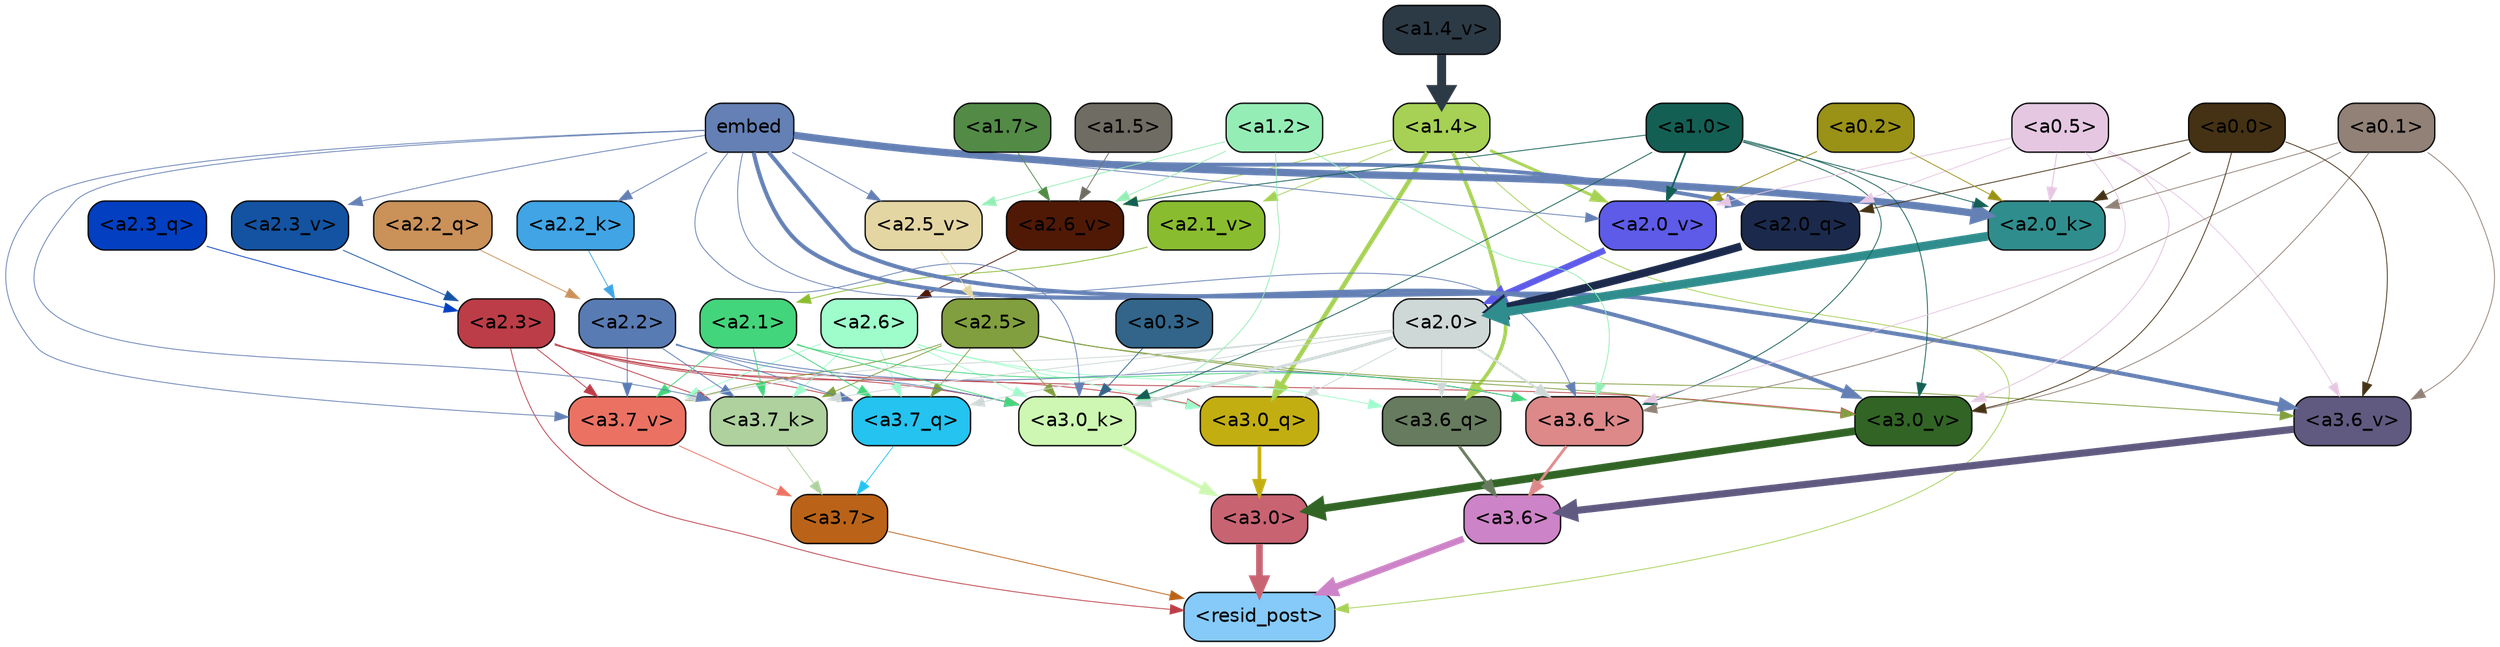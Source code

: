 strict digraph "" {
	graph [bgcolor=transparent,
		layout=dot,
		overlap=false,
		splines=true
	];
	"<a3.7>"	[color=black,
		fillcolor="#ba6318",
		fontname=Helvetica,
		shape=box,
		style="filled, rounded"];
	"<resid_post>"	[color=black,
		fillcolor="#85caf9",
		fontname=Helvetica,
		shape=box,
		style="filled, rounded"];
	"<a3.7>" -> "<resid_post>"	[color="#ba6318",
		penwidth=0.6];
	"<a3.6>"	[color=black,
		fillcolor="#cd83c7",
		fontname=Helvetica,
		shape=box,
		style="filled, rounded"];
	"<a3.6>" -> "<resid_post>"	[color="#cd83c7",
		penwidth=4.751612067222595];
	"<a3.0>"	[color=black,
		fillcolor="#c86372",
		fontname=Helvetica,
		shape=box,
		style="filled, rounded"];
	"<a3.0>" -> "<resid_post>"	[color="#c86372",
		penwidth=4.884142994880676];
	"<a2.3>"	[color=black,
		fillcolor="#bc3d47",
		fontname=Helvetica,
		shape=box,
		style="filled, rounded"];
	"<a2.3>" -> "<resid_post>"	[color="#bc3d47",
		penwidth=0.6];
	"<a3.7_q>"	[color=black,
		fillcolor="#24c3f0",
		fontname=Helvetica,
		shape=box,
		style="filled, rounded"];
	"<a2.3>" -> "<a3.7_q>"	[color="#bc3d47",
		penwidth=0.6];
	"<a3.0_q>"	[color=black,
		fillcolor="#c3ae12",
		fontname=Helvetica,
		shape=box,
		style="filled, rounded"];
	"<a2.3>" -> "<a3.0_q>"	[color="#bc3d47",
		penwidth=0.6];
	"<a3.7_k>"	[color=black,
		fillcolor="#aed19e",
		fontname=Helvetica,
		shape=box,
		style="filled, rounded"];
	"<a2.3>" -> "<a3.7_k>"	[color="#bc3d47",
		penwidth=0.6];
	"<a3.0_k>"	[color=black,
		fillcolor="#cdf7b2",
		fontname=Helvetica,
		shape=box,
		style="filled, rounded"];
	"<a2.3>" -> "<a3.0_k>"	[color="#bc3d47",
		penwidth=0.6];
	"<a3.7_v>"	[color=black,
		fillcolor="#eb7263",
		fontname=Helvetica,
		shape=box,
		style="filled, rounded"];
	"<a2.3>" -> "<a3.7_v>"	[color="#bc3d47",
		penwidth=0.6];
	"<a3.0_v>"	[color=black,
		fillcolor="#316425",
		fontname=Helvetica,
		shape=box,
		style="filled, rounded"];
	"<a2.3>" -> "<a3.0_v>"	[color="#bc3d47",
		penwidth=0.6];
	"<a1.4>"	[color=black,
		fillcolor="#a6d155",
		fontname=Helvetica,
		shape=box,
		style="filled, rounded"];
	"<a1.4>" -> "<resid_post>"	[color="#a6d155",
		penwidth=0.6];
	"<a3.6_q>"	[color=black,
		fillcolor="#677b5e",
		fontname=Helvetica,
		shape=box,
		style="filled, rounded"];
	"<a1.4>" -> "<a3.6_q>"	[color="#a6d155",
		penwidth=2.6469622254371643];
	"<a1.4>" -> "<a3.0_q>"	[color="#a6d155",
		penwidth=3.3040847778320312];
	"<a2.6_v>"	[color=black,
		fillcolor="#4f1906",
		fontname=Helvetica,
		shape=box,
		style="filled, rounded"];
	"<a1.4>" -> "<a2.6_v>"	[color="#a6d155",
		penwidth=0.6];
	"<a2.1_v>"	[color=black,
		fillcolor="#89bc2f",
		fontname=Helvetica,
		shape=box,
		style="filled, rounded"];
	"<a1.4>" -> "<a2.1_v>"	[color="#a6d155",
		penwidth=0.6];
	"<a2.0_v>"	[color=black,
		fillcolor="#5d5be8",
		fontname=Helvetica,
		shape=box,
		style="filled, rounded"];
	"<a1.4>" -> "<a2.0_v>"	[color="#a6d155",
		penwidth=2.1286070346832275];
	"<a3.7_q>" -> "<a3.7>"	[color="#24c3f0",
		penwidth=0.6];
	"<a3.6_q>" -> "<a3.6>"	[color="#677b5e",
		penwidth=2.091020345687866];
	"<a3.0_q>" -> "<a3.0>"	[color="#c3ae12",
		penwidth=2.7421876192092896];
	"<a3.7_k>" -> "<a3.7>"	[color="#aed19e",
		penwidth=0.6];
	"<a3.6_k>"	[color=black,
		fillcolor="#dd8889",
		fontname=Helvetica,
		shape=box,
		style="filled, rounded"];
	"<a3.6_k>" -> "<a3.6>"	[color="#dd8889",
		penwidth=2.048597991466522];
	"<a3.0_k>" -> "<a3.0>"	[color="#cdf7b2",
		penwidth=2.476402521133423];
	"<a3.7_v>" -> "<a3.7>"	[color="#eb7263",
		penwidth=0.6];
	"<a3.6_v>"	[color=black,
		fillcolor="#605980",
		fontname=Helvetica,
		shape=box,
		style="filled, rounded"];
	"<a3.6_v>" -> "<a3.6>"	[color="#605980",
		penwidth=5.2550448179244995];
	"<a3.0_v>" -> "<a3.0>"	[color="#316425",
		penwidth=5.652270674705505];
	"<a2.6>"	[color=black,
		fillcolor="#9efdcb",
		fontname=Helvetica,
		shape=box,
		style="filled, rounded"];
	"<a2.6>" -> "<a3.7_q>"	[color="#9efdcb",
		penwidth=0.6];
	"<a2.6>" -> "<a3.6_q>"	[color="#9efdcb",
		penwidth=0.6];
	"<a2.6>" -> "<a3.0_q>"	[color="#9efdcb",
		penwidth=0.6];
	"<a2.6>" -> "<a3.7_k>"	[color="#9efdcb",
		penwidth=0.6];
	"<a2.6>" -> "<a3.0_k>"	[color="#9efdcb",
		penwidth=0.6];
	"<a2.6>" -> "<a3.7_v>"	[color="#9efdcb",
		penwidth=0.6];
	"<a2.5>"	[color=black,
		fillcolor="#819f3e",
		fontname=Helvetica,
		shape=box,
		style="filled, rounded"];
	"<a2.5>" -> "<a3.7_q>"	[color="#819f3e",
		penwidth=0.6];
	"<a2.5>" -> "<a3.7_k>"	[color="#819f3e",
		penwidth=0.6];
	"<a2.5>" -> "<a3.0_k>"	[color="#819f3e",
		penwidth=0.6];
	"<a2.5>" -> "<a3.7_v>"	[color="#819f3e",
		penwidth=0.6];
	"<a2.5>" -> "<a3.6_v>"	[color="#819f3e",
		penwidth=0.6];
	"<a2.5>" -> "<a3.0_v>"	[color="#819f3e",
		penwidth=0.6];
	"<a2.2>"	[color=black,
		fillcolor="#597bb3",
		fontname=Helvetica,
		shape=box,
		style="filled, rounded"];
	"<a2.2>" -> "<a3.7_q>"	[color="#597bb3",
		penwidth=0.6];
	"<a2.2>" -> "<a3.7_k>"	[color="#597bb3",
		penwidth=0.6];
	"<a2.2>" -> "<a3.6_k>"	[color="#597bb3",
		penwidth=0.6];
	"<a2.2>" -> "<a3.0_k>"	[color="#597bb3",
		penwidth=0.6];
	"<a2.2>" -> "<a3.7_v>"	[color="#597bb3",
		penwidth=0.6];
	"<a2.1>"	[color=black,
		fillcolor="#43d57b",
		fontname=Helvetica,
		shape=box,
		style="filled, rounded"];
	"<a2.1>" -> "<a3.7_q>"	[color="#43d57b",
		penwidth=0.6];
	"<a2.1>" -> "<a3.7_k>"	[color="#43d57b",
		penwidth=0.6];
	"<a2.1>" -> "<a3.6_k>"	[color="#43d57b",
		penwidth=0.6];
	"<a2.1>" -> "<a3.0_k>"	[color="#43d57b",
		penwidth=0.6];
	"<a2.1>" -> "<a3.7_v>"	[color="#43d57b",
		penwidth=0.6];
	"<a2.0>"	[color=black,
		fillcolor="#ced8d7",
		fontname=Helvetica,
		shape=box,
		style="filled, rounded"];
	"<a2.0>" -> "<a3.7_q>"	[color="#ced8d7",
		penwidth=0.6];
	"<a2.0>" -> "<a3.6_q>"	[color="#ced8d7",
		penwidth=0.6];
	"<a2.0>" -> "<a3.0_q>"	[color="#ced8d7",
		penwidth=0.6];
	"<a2.0>" -> "<a3.7_k>"	[color="#ced8d7",
		penwidth=0.6];
	"<a2.0>" -> "<a3.6_k>"	[color="#ced8d7",
		penwidth=1.4757367372512817];
	"<a2.0>" -> "<a3.0_k>"	[color="#ced8d7",
		penwidth=2.2137351036071777];
	"<a2.0>" -> "<a3.7_v>"	[color="#ced8d7",
		penwidth=0.6];
	embed	[color=black,
		fillcolor="#6480b4",
		fontname=Helvetica,
		shape=box,
		style="filled, rounded"];
	embed -> "<a3.7_k>"	[color="#6480b4",
		penwidth=0.6];
	embed -> "<a3.6_k>"	[color="#6480b4",
		penwidth=0.6];
	embed -> "<a3.0_k>"	[color="#6480b4",
		penwidth=0.6];
	embed -> "<a3.7_v>"	[color="#6480b4",
		penwidth=0.6];
	embed -> "<a3.6_v>"	[color="#6480b4",
		penwidth=2.9582033157348633];
	embed -> "<a3.0_v>"	[color="#6480b4",
		penwidth=2.972973108291626];
	"<a2.0_q>"	[color=black,
		fillcolor="#1b2a4c",
		fontname=Helvetica,
		shape=box,
		style="filled, rounded"];
	embed -> "<a2.0_q>"	[color="#6480b4",
		penwidth=2.7699792869389057];
	"<a2.2_k>"	[color=black,
		fillcolor="#40a4e5",
		fontname=Helvetica,
		shape=box,
		style="filled, rounded"];
	embed -> "<a2.2_k>"	[color="#6480b4",
		penwidth=0.6];
	"<a2.0_k>"	[color=black,
		fillcolor="#308d8d",
		fontname=Helvetica,
		shape=box,
		style="filled, rounded"];
	embed -> "<a2.0_k>"	[color="#6480b4",
		penwidth=5.362775564193726];
	"<a2.5_v>"	[color=black,
		fillcolor="#e4d6a3",
		fontname=Helvetica,
		shape=box,
		style="filled, rounded"];
	embed -> "<a2.5_v>"	[color="#6480b4",
		penwidth=0.6];
	"<a2.3_v>"	[color=black,
		fillcolor="#1353a2",
		fontname=Helvetica,
		shape=box,
		style="filled, rounded"];
	embed -> "<a2.3_v>"	[color="#6480b4",
		penwidth=0.6];
	embed -> "<a2.0_v>"	[color="#6480b4",
		penwidth=0.6];
	"<a1.2>"	[color=black,
		fillcolor="#95edb6",
		fontname=Helvetica,
		shape=box,
		style="filled, rounded"];
	"<a1.2>" -> "<a3.6_k>"	[color="#95edb6",
		penwidth=0.6];
	"<a1.2>" -> "<a3.0_k>"	[color="#95edb6",
		penwidth=0.6];
	"<a1.2>" -> "<a2.6_v>"	[color="#95edb6",
		penwidth=0.6];
	"<a1.2>" -> "<a2.5_v>"	[color="#95edb6",
		penwidth=0.6];
	"<a1.0>"	[color=black,
		fillcolor="#145f54",
		fontname=Helvetica,
		shape=box,
		style="filled, rounded"];
	"<a1.0>" -> "<a3.6_k>"	[color="#145f54",
		penwidth=0.6];
	"<a1.0>" -> "<a3.0_k>"	[color="#145f54",
		penwidth=0.6];
	"<a1.0>" -> "<a3.0_v>"	[color="#145f54",
		penwidth=0.6];
	"<a1.0>" -> "<a2.0_k>"	[color="#145f54",
		penwidth=0.6];
	"<a1.0>" -> "<a2.6_v>"	[color="#145f54",
		penwidth=0.6];
	"<a1.0>" -> "<a2.0_v>"	[color="#145f54",
		penwidth=1.2240618467330933];
	"<a0.5>"	[color=black,
		fillcolor="#e5c7e2",
		fontname=Helvetica,
		shape=box,
		style="filled, rounded"];
	"<a0.5>" -> "<a3.6_k>"	[color="#e5c7e2",
		penwidth=0.6];
	"<a0.5>" -> "<a3.6_v>"	[color="#e5c7e2",
		penwidth=0.6];
	"<a0.5>" -> "<a3.0_v>"	[color="#e5c7e2",
		penwidth=0.6790935099124908];
	"<a0.5>" -> "<a2.0_q>"	[color="#e5c7e2",
		penwidth=0.6];
	"<a0.5>" -> "<a2.0_k>"	[color="#e5c7e2",
		penwidth=0.7897988557815552];
	"<a0.5>" -> "<a2.0_v>"	[color="#e5c7e2",
		penwidth=0.6];
	"<a0.1>"	[color=black,
		fillcolor="#918176",
		fontname=Helvetica,
		shape=box,
		style="filled, rounded"];
	"<a0.1>" -> "<a3.6_k>"	[color="#918176",
		penwidth=0.6];
	"<a0.1>" -> "<a3.6_v>"	[color="#918176",
		penwidth=0.6];
	"<a0.1>" -> "<a3.0_v>"	[color="#918176",
		penwidth=0.6];
	"<a0.1>" -> "<a2.0_k>"	[color="#918176",
		penwidth=0.6];
	"<a0.3>"	[color=black,
		fillcolor="#326589",
		fontname=Helvetica,
		shape=box,
		style="filled, rounded"];
	"<a0.3>" -> "<a3.0_k>"	[color="#326589",
		penwidth=0.6];
	"<a0.0>"	[color=black,
		fillcolor="#453214",
		fontname=Helvetica,
		shape=box,
		style="filled, rounded"];
	"<a0.0>" -> "<a3.6_v>"	[color="#453214",
		penwidth=0.6];
	"<a0.0>" -> "<a3.0_v>"	[color="#453214",
		penwidth=0.6];
	"<a0.0>" -> "<a2.0_q>"	[color="#453214",
		penwidth=0.6];
	"<a0.0>" -> "<a2.0_k>"	[color="#453214",
		penwidth=0.6];
	"<a2.3_q>"	[color=black,
		fillcolor="#023fc1",
		fontname=Helvetica,
		shape=box,
		style="filled, rounded"];
	"<a2.3_q>" -> "<a2.3>"	[color="#023fc1",
		penwidth=0.6];
	"<a2.2_q>"	[color=black,
		fillcolor="#ca9159",
		fontname=Helvetica,
		shape=box,
		style="filled, rounded"];
	"<a2.2_q>" -> "<a2.2>"	[color="#ca9159",
		penwidth=0.6];
	"<a2.0_q>" -> "<a2.0>"	[color="#1b2a4c",
		penwidth=5.819834470748901];
	"<a2.2_k>" -> "<a2.2>"	[color="#40a4e5",
		penwidth=0.6];
	"<a2.0_k>" -> "<a2.0>"	[color="#308d8d",
		penwidth=6.470837593078613];
	"<a2.6_v>" -> "<a2.6>"	[color="#4f1906",
		penwidth=0.6];
	"<a2.5_v>" -> "<a2.5>"	[color="#e4d6a3",
		penwidth=0.6];
	"<a2.3_v>" -> "<a2.3>"	[color="#1353a2",
		penwidth=0.6];
	"<a2.1_v>" -> "<a2.1>"	[color="#89bc2f",
		penwidth=0.6];
	"<a2.0_v>" -> "<a2.0>"	[color="#5d5be8",
		penwidth=4.5950857400894165];
	"<a0.2>"	[color=black,
		fillcolor="#9a9117",
		fontname=Helvetica,
		shape=box,
		style="filled, rounded"];
	"<a0.2>" -> "<a2.0_k>"	[color="#9a9117",
		penwidth=0.6];
	"<a0.2>" -> "<a2.0_v>"	[color="#9a9117",
		penwidth=0.6];
	"<a1.7>"	[color=black,
		fillcolor="#528a46",
		fontname=Helvetica,
		shape=box,
		style="filled, rounded"];
	"<a1.7>" -> "<a2.6_v>"	[color="#528a46",
		penwidth=0.6];
	"<a1.5>"	[color=black,
		fillcolor="#6f6c63",
		fontname=Helvetica,
		shape=box,
		style="filled, rounded"];
	"<a1.5>" -> "<a2.6_v>"	[color="#6f6c63",
		penwidth=0.6];
	"<a1.4_v>"	[color=black,
		fillcolor="#2c3a46",
		fontname=Helvetica,
		shape=box,
		style="filled, rounded"];
	"<a1.4_v>" -> "<a1.4>"	[color="#2c3a46",
		penwidth=6.635385513305664];
}
